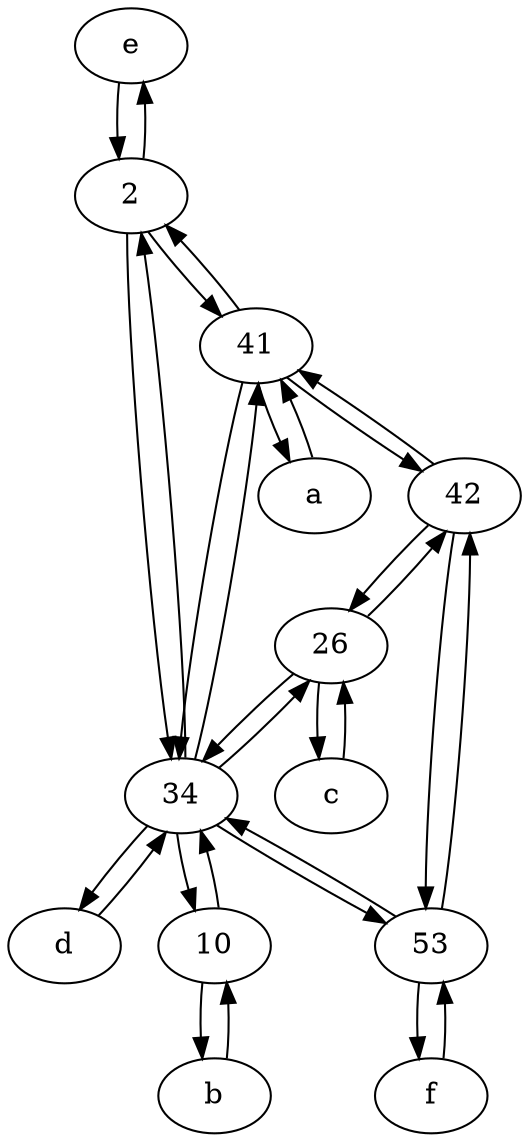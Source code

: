 digraph  {
	e [pos="30,50!"];
	d [pos="20,30!"];
	f [pos="15,45!"];
	a [pos="40,10!"];
	42;
	2;
	26;
	53;
	34;
	c [pos="20,10!"];
	41;
	b [pos="50,20!"];
	10;
	34 -> d;
	41 -> 42;
	34 -> 53;
	d -> 34;
	34 -> 26;
	42 -> 26;
	41 -> 34;
	10 -> b;
	34 -> 2;
	2 -> e;
	26 -> c;
	53 -> 34;
	41 -> a;
	2 -> 34;
	53 -> 42;
	34 -> 10;
	c -> 26;
	b -> 10;
	53 -> f;
	26 -> 42;
	10 -> 34;
	34 -> 41;
	41 -> 2;
	42 -> 41;
	26 -> 34;
	f -> 53;
	42 -> 53;
	a -> 41;
	2 -> 41;
	e -> 2;

	}
